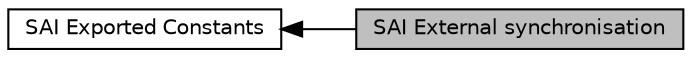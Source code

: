 digraph "SAI External synchronisation"
{
  edge [fontname="Helvetica",fontsize="10",labelfontname="Helvetica",labelfontsize="10"];
  node [fontname="Helvetica",fontsize="10",shape=record];
  rankdir=LR;
  Node1 [label="SAI Exported Constants",height=0.2,width=0.4,color="black", fillcolor="white", style="filled",URL="$group___s_a_i___exported___constants.html"];
  Node0 [label="SAI External synchronisation",height=0.2,width=0.4,color="black", fillcolor="grey75", style="filled", fontcolor="black"];
  Node1->Node0 [shape=plaintext, dir="back", style="solid"];
}
